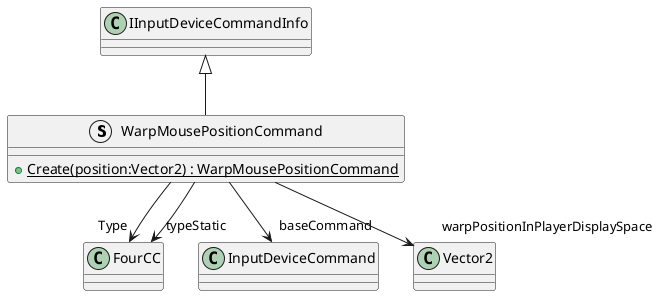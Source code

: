@startuml
struct WarpMousePositionCommand {
    + {static} Create(position:Vector2) : WarpMousePositionCommand
}
IInputDeviceCommandInfo <|-- WarpMousePositionCommand
WarpMousePositionCommand --> "Type" FourCC
WarpMousePositionCommand --> "baseCommand" InputDeviceCommand
WarpMousePositionCommand --> "warpPositionInPlayerDisplaySpace" Vector2
WarpMousePositionCommand --> "typeStatic" FourCC
@enduml
